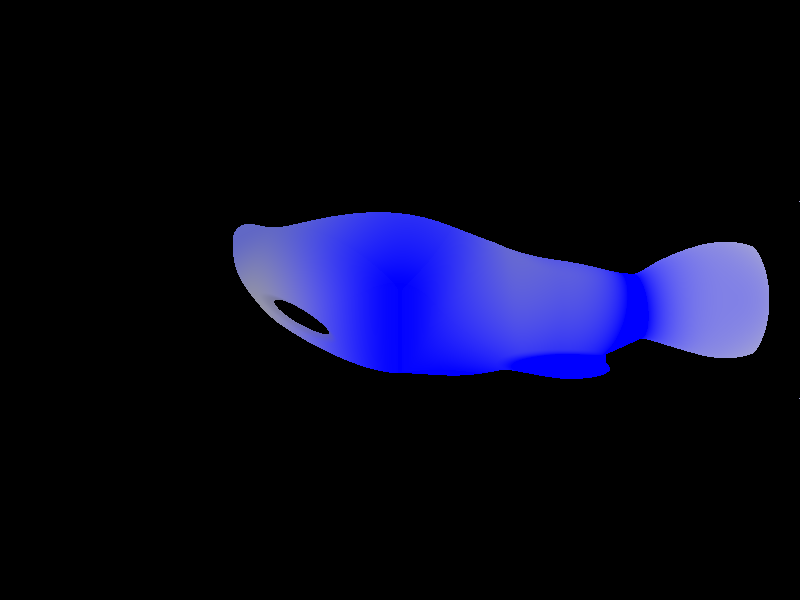 #include "colors.inc"

camera{
	location <0, 0, -4>
	look_at 0
}

blob{
//top jaw/top of head, all the way to tail.
	cylinder{
		<-1,0.4,0>, <1,0,0>, 0.5, 1.1
		texture{
			pigment{colour DarkSlateBlue}
		}
	}
//bottom jaw to tail
	cylinder{
		<-0.8,0,0>, <1,0,0>, 0.5, 1
		texture{
			pigment{colour DimGrey}
		}
	}
//mouth
	cylinder{
		<-0.8,0.4,-1>,
		<-0.8,0.4,1>, 0.3,-2
		scale<1,0.25,1>
		rotate<0,0,-30>
		translate<0,-0.6,0>
	}
//belly
	sphere{
		<1.1,0.5,0>, 0.5
		strength -1.5
		texture{
			pigment{colour Blue}
		}
	}
	sphere{
		<1,-0.5,0>, 1
		strength 1
		texture{
			pigment{colour Blue}
		}
	}
//fins
	cylinder{
		<0.25,-0.4,-0.5>,<0.25,-0.4,0.5>,0.1,1.1
		scale<4,1,1>
		texture{
			pigment{colour Blue}
		}
	}
//tail
	cylinder{
		<1,0,0>, <2,0,0>, 0.5,1.2
		texture{
			pigment{colour Blue}
		}
	}
	cylinder{
		<3,-1,0>,<2,0,0>,0.5,1
		texture{
			pigment{colour RichBlue}
		}
	}
	cylinder{
		<3,1,0>,<2,0,0>,0.5,1
		texture{
			pigment{colour RichBlue}
		}
	}
//hump on back. possibly unneded.
	sphere{
		0, 1
		strength 1.7
		texture{
			pigment{colour Blue}
		}
	}
}  
/*
sphere{
	<1,0,0>, 2
	texture{
		pigment{colour Blue transmit .5}
	}
}
sphere{
	0, 2
	texture{
		pigment{colour Grey transmit .5}
	}
}*/
light_source { <2, 4, -3> color White}
light_source { <-2, -4, -3> color White}
